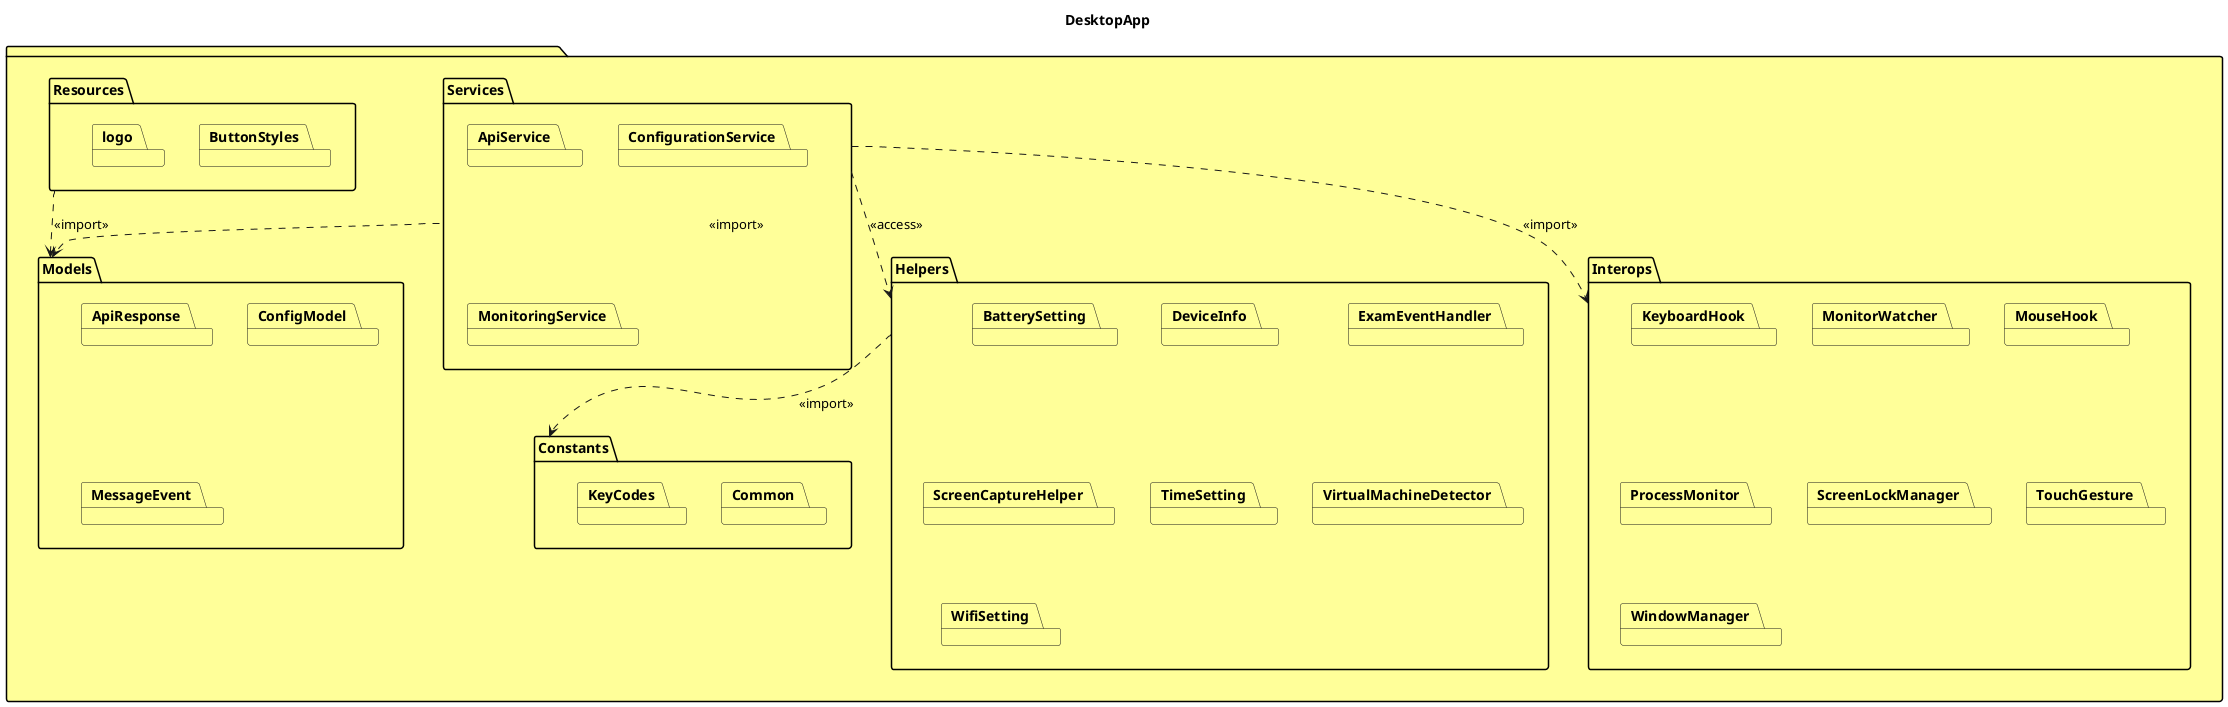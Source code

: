 @startuml
package #FFFF99 {
  title DesktopApp

  package Constants #FFFF99 {
    package Common #FFFF99
    package KeyCodes #FFFF99
  }

  package Helpers #FFFF99 {
    package BatterySetting #FFFF99
    package DeviceInfo #FFFF99
    package ExamEventHandler #FFFF99
    package ScreenCaptureHelper #FFFF99
    package TimeSetting #FFFF99
    package VirtualMachineDetector #FFFF99
    package WifiSetting #FFFF99
  }

  package Interops #FFFF99 {
    package KeyboardHook #FFFF99
    package MonitorWatcher #FFFF99
    package MouseHook #FFFF99
    package ProcessMonitor #FFFF99
    package ScreenLockManager #FFFF99
    package TouchGesture #FFFF99
    package WindowManager #FFFF99
  }

  package Models #FFFF99 {
    package ApiResponse #FFFF99
    package ConfigModel #FFFF99
    package MessageEvent #FFFF99
  }

  package Resources #FFFF99 {
    package ButtonStyles #FFFF99
    package logo #FFFF99
  }

  package Services #FFFF99 {
    package ApiService #FFFF99
    package ConfigurationService #FFFF99
    package MonitoringService #FFFF99
  }

  ' Relationships
  Services ..> Models : <<import>>
  Services ..> Helpers : <<access>>
  Services ..> Interops : <<import>>
  Helpers ..> Constants : <<import>>
  Resources ..> Models : <<import>>
}
@enduml
